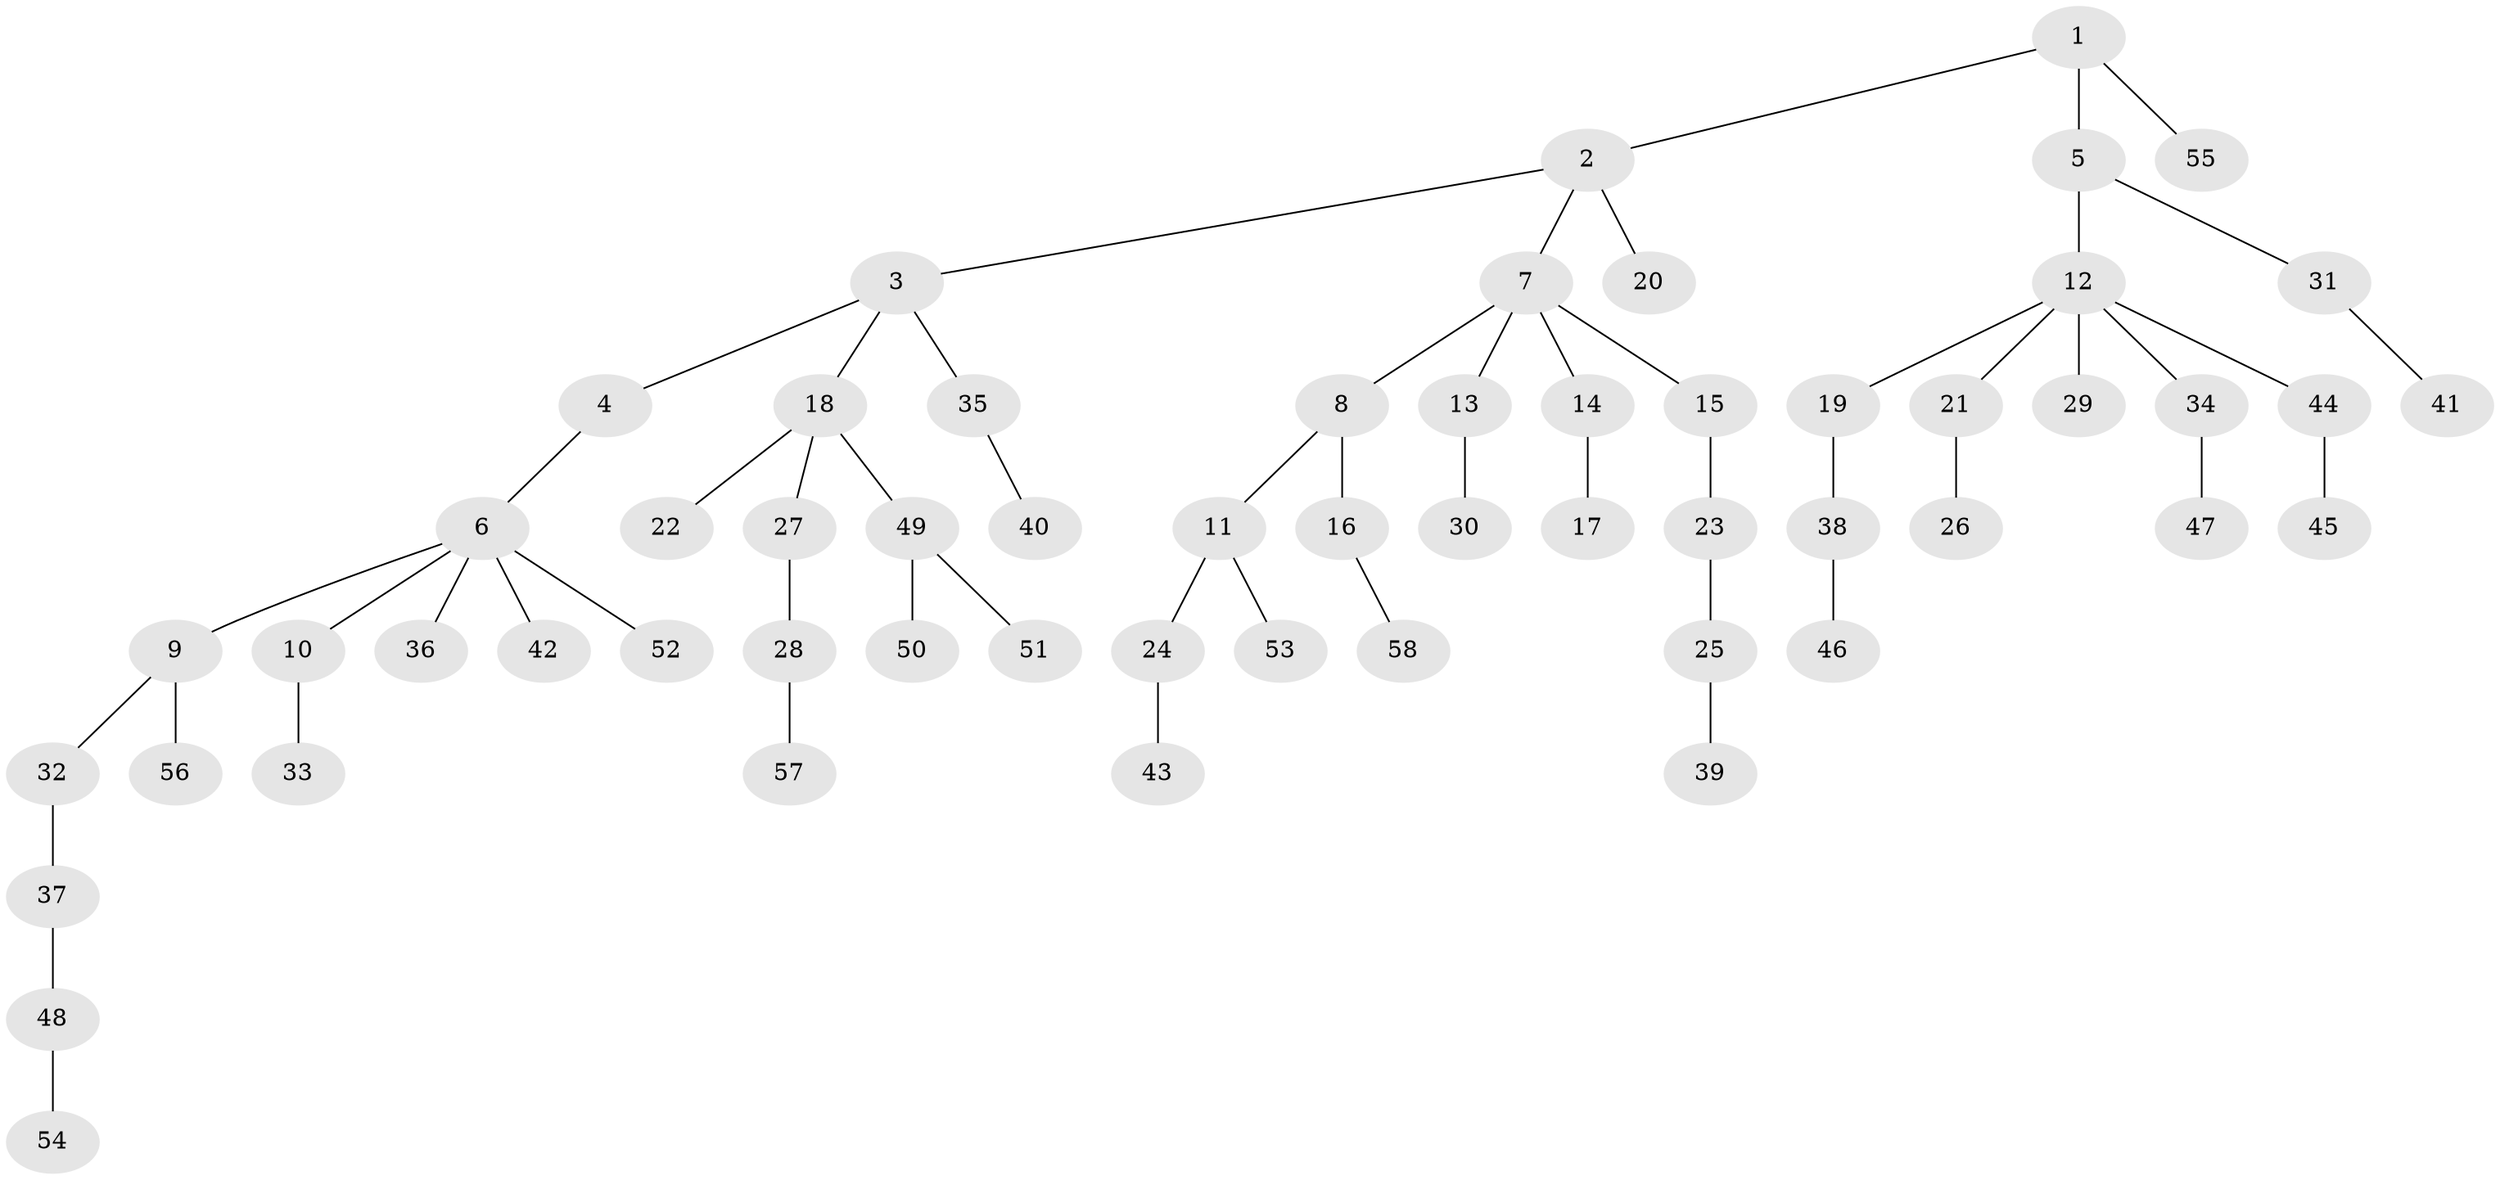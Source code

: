 // Generated by graph-tools (version 1.1) at 2025/36/03/09/25 02:36:41]
// undirected, 58 vertices, 57 edges
graph export_dot {
graph [start="1"]
  node [color=gray90,style=filled];
  1;
  2;
  3;
  4;
  5;
  6;
  7;
  8;
  9;
  10;
  11;
  12;
  13;
  14;
  15;
  16;
  17;
  18;
  19;
  20;
  21;
  22;
  23;
  24;
  25;
  26;
  27;
  28;
  29;
  30;
  31;
  32;
  33;
  34;
  35;
  36;
  37;
  38;
  39;
  40;
  41;
  42;
  43;
  44;
  45;
  46;
  47;
  48;
  49;
  50;
  51;
  52;
  53;
  54;
  55;
  56;
  57;
  58;
  1 -- 2;
  1 -- 5;
  1 -- 55;
  2 -- 3;
  2 -- 7;
  2 -- 20;
  3 -- 4;
  3 -- 18;
  3 -- 35;
  4 -- 6;
  5 -- 12;
  5 -- 31;
  6 -- 9;
  6 -- 10;
  6 -- 36;
  6 -- 42;
  6 -- 52;
  7 -- 8;
  7 -- 13;
  7 -- 14;
  7 -- 15;
  8 -- 11;
  8 -- 16;
  9 -- 32;
  9 -- 56;
  10 -- 33;
  11 -- 24;
  11 -- 53;
  12 -- 19;
  12 -- 21;
  12 -- 29;
  12 -- 34;
  12 -- 44;
  13 -- 30;
  14 -- 17;
  15 -- 23;
  16 -- 58;
  18 -- 22;
  18 -- 27;
  18 -- 49;
  19 -- 38;
  21 -- 26;
  23 -- 25;
  24 -- 43;
  25 -- 39;
  27 -- 28;
  28 -- 57;
  31 -- 41;
  32 -- 37;
  34 -- 47;
  35 -- 40;
  37 -- 48;
  38 -- 46;
  44 -- 45;
  48 -- 54;
  49 -- 50;
  49 -- 51;
}
